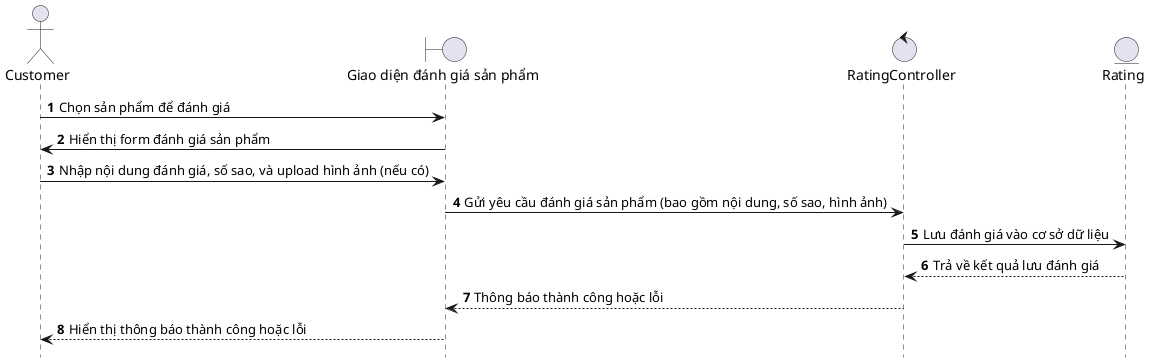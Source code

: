 @startuml ProductRating

hide footbox
autonumber
actor Customer as customer
boundary "Giao diện đánh giá sản phẩm" as ratingUI
control "RatingController" as ratingController
entity "Rating" as ratingEntity

customer -> ratingUI: Chọn sản phẩm để đánh giá
ratingUI -> customer: Hiển thị form đánh giá sản phẩm
customer -> ratingUI: Nhập nội dung đánh giá, số sao, và upload hình ảnh (nếu có)
ratingUI -> ratingController: Gửi yêu cầu đánh giá sản phẩm (bao gồm nội dung, số sao, hình ảnh)
ratingController -> ratingEntity: Lưu đánh giá vào cơ sở dữ liệu
ratingEntity --> ratingController: Trả về kết quả lưu đánh giá
ratingController --> ratingUI: Thông báo thành công hoặc lỗi
ratingUI --> customer: Hiển thị thông báo thành công hoặc lỗi

@enduml
